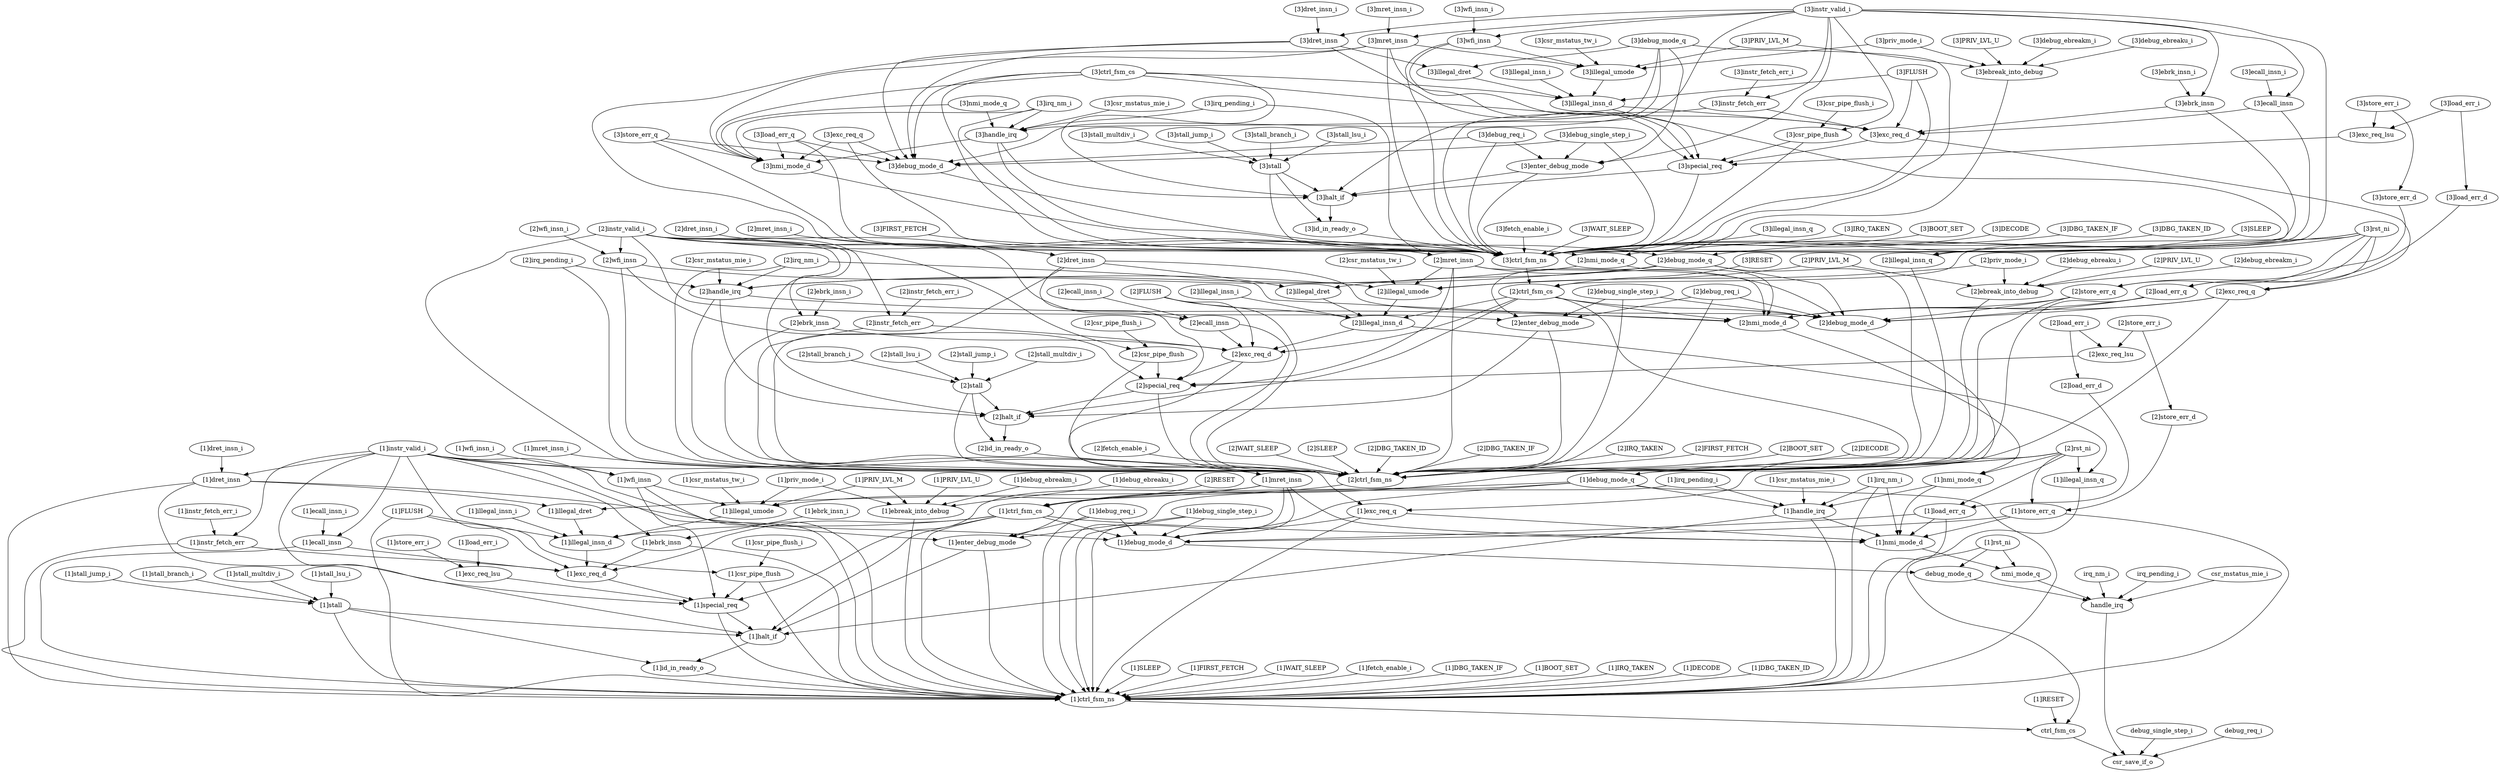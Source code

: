 strict digraph "" {
	"[3]irq_nm_i"	 [complexity=44,
		importance=0.619703306511,
		rank=0.0140841660571];
	"[3]handle_irq"	 [complexity=38,
		importance=0.614705690344,
		rank=0.0161764655354];
	"[3]irq_nm_i" -> "[3]handle_irq";
	"[3]nmi_mode_d"	 [complexity=29,
		importance=1.05013416044,
		rank=0.0362115227739];
	"[3]irq_nm_i" -> "[3]nmi_mode_d";
	"[3]ctrl_fsm_ns"	 [complexity=29,
		importance=0.178940582219,
		rank=0.00617036490411];
	"[3]irq_nm_i" -> "[3]ctrl_fsm_ns";
	"[1]special_req"	 [complexity=10,
		importance=0.477885190849,
		rank=0.0477885190849];
	"[1]ctrl_fsm_ns"	 [complexity=3,
		importance=0.131403354623,
		rank=0.0438011182077];
	"[1]special_req" -> "[1]ctrl_fsm_ns";
	"[1]halt_if"	 [complexity=7,
		importance=0.154244047805,
		rank=0.0220348639721];
	"[1]special_req" -> "[1]halt_if";
	"[3]exc_req_lsu"	 [complexity=43,
		importance=0.627993140517,
		rank=0.0146044916399];
	"[3]special_req"	 [complexity=36,
		importance=0.620496873637,
		rank=0.0172360242677];
	"[3]exc_req_lsu" -> "[3]special_req";
	"[3]fetch_enable_i"	 [complexity=30,
		importance=0.183938198386,
		rank=0.00613127327953];
	"[3]fetch_enable_i" -> "[3]ctrl_fsm_ns";
	"[3]WAIT_SLEEP"	 [complexity=31,
		importance=0.183938198386,
		rank=0.00593349027051];
	"[3]WAIT_SLEEP" -> "[3]ctrl_fsm_ns";
	"[1]debug_mode_d"	 [complexity=9,
		importance=0.0583590402604,
		rank=0.00648433780671];
	debug_mode_q	 [complexity=7,
		importance=0.051332965483,
		rank=0.00733328078328];
	"[1]debug_mode_d" -> debug_mode_q;
	"[2]DECODE"	 [complexity=22,
		importance=3.18994644861,
		rank=0.144997565846];
	"[2]ctrl_fsm_ns"	 [complexity=12,
		importance=0.318494883244,
		rank=0.0265412402703];
	"[2]DECODE" -> "[2]ctrl_fsm_ns";
	"[2]csr_pipe_flush"	 [complexity=26,
		importance=1.04682262031,
		rank=0.0402624084733];
	"[2]csr_pipe_flush" -> "[2]ctrl_fsm_ns";
	"[2]special_req"	 [complexity=19,
		importance=1.03915977671,
		rank=0.0546926198269];
	"[2]csr_pipe_flush" -> "[2]special_req";
	"[3]csr_pipe_flush_i"	 [complexity=46,
		importance=0.633157333398,
		rank=0.0137642898565];
	"[3]csr_pipe_flush"	 [complexity=43,
		importance=0.628159717231,
		rank=0.014608365517];
	"[3]csr_pipe_flush_i" -> "[3]csr_pipe_flush";
	"[2]stall_multdiv_i"	 [complexity=26,
		importance=1.04399656446,
		rank=0.0401537140178];
	"[2]stall"	 [complexity=21,
		importance=1.0389989483,
		rank=0.0494761403951];
	"[2]stall_multdiv_i" -> "[2]stall";
	"[2]rst_ni"	 [complexity=13,
		importance=0.137895439791,
		rank=0.0106073415224];
	"[1]debug_mode_q"	 [complexity=11,
		importance=0.0672268327292,
		rank=0.00611153024811];
	"[2]rst_ni" -> "[1]debug_mode_q";
	"[1]exc_req_q"	 [complexity=12,
		importance=0.066448911812,
		rank=0.00553740931767];
	"[2]rst_ni" -> "[1]exc_req_q";
	"[1]ctrl_fsm_cs"	 [complexity=10,
		importance=0.267028783949,
		rank=0.0267028783949];
	"[2]rst_ni" -> "[1]ctrl_fsm_cs";
	"[1]illegal_insn_q"	 [complexity=4,
		importance=0.140880857339,
		rank=0.0352202143347];
	"[2]rst_ni" -> "[1]illegal_insn_q";
	"[1]store_err_q"	 [complexity=12,
		importance=0.0668370488645,
		rank=0.00556975407204];
	"[2]rst_ni" -> "[1]store_err_q";
	"[1]nmi_mode_q"	 [complexity=16,
		importance=0.0777507790721,
		rank=0.00485942369201];
	"[2]rst_ni" -> "[1]nmi_mode_q";
	"[1]load_err_q"	 [complexity=12,
		importance=0.0668370488645,
		rank=0.00556975407204];
	"[2]rst_ni" -> "[1]load_err_q";
	"[1]instr_valid_i"	 [complexity=13,
		importance=0.0710195000214,
		rank=0.00546303846319];
	"[1]instr_fetch_err"	 [complexity=24,
		importance=0.496489652678,
		rank=0.0206870688616];
	"[1]instr_valid_i" -> "[1]instr_fetch_err";
	"[1]wfi_insn"	 [complexity=36,
		importance=0.523420196506,
		rank=0.0145394499029];
	"[1]instr_valid_i" -> "[1]wfi_insn";
	"[1]dret_insn"	 [complexity=10,
		importance=0.0660218838548,
		rank=0.00660218838548];
	"[1]instr_valid_i" -> "[1]dret_insn";
	"[1]ecall_insn"	 [complexity=24,
		importance=0.496489652678,
		rank=0.0206870688616];
	"[1]instr_valid_i" -> "[1]ecall_insn";
	"[1]mret_insn"	 [complexity=10,
		importance=0.0660218838548,
		rank=0.00660218838548];
	"[1]instr_valid_i" -> "[1]mret_insn";
	"[1]enter_debug_mode"	 [complexity=12,
		importance=0.622614310929,
		rank=0.0518845259108];
	"[1]instr_valid_i" -> "[1]enter_debug_mode";
	"[1]instr_valid_i" -> "[1]ctrl_fsm_ns";
	"[1]csr_pipe_flush"	 [complexity=17,
		importance=0.485548034443,
		rank=0.0285616490849];
	"[1]instr_valid_i" -> "[1]csr_pipe_flush";
	"[1]ebrk_insn"	 [complexity=24,
		importance=0.496489652678,
		rank=0.0206870688616];
	"[1]instr_valid_i" -> "[1]ebrk_insn";
	"[1]instr_valid_i" -> "[1]halt_if";
	"[2]load_err_d"	 [complexity=14,
		importance=0.0730839903879,
		rank=0.00522028502771];
	"[2]load_err_d" -> "[1]load_err_q";
	"[1]instr_fetch_err" -> "[1]ctrl_fsm_ns";
	"[1]exc_req_d"	 [complexity=17,
		importance=0.488826809083,
		rank=0.0287545181814];
	"[1]instr_fetch_err" -> "[1]exc_req_d";
	"[2]WAIT_SLEEP"	 [complexity=14,
		importance=0.323492499411,
		rank=0.0231066071008];
	"[2]WAIT_SLEEP" -> "[2]ctrl_fsm_ns";
	"[1]debug_mode_q" -> "[1]debug_mode_d";
	"[1]debug_mode_q" -> "[1]enter_debug_mode";
	"[1]handle_irq"	 [complexity=10,
		importance=0.0685926041802,
		rank=0.00685926041802];
	"[1]debug_mode_q" -> "[1]handle_irq";
	"[1]debug_mode_q" -> "[1]ctrl_fsm_ns";
	"[1]illegal_dret"	 [complexity=30,
		importance=0.511041004134,
		rank=0.0170347001378];
	"[1]debug_mode_q" -> "[1]illegal_dret";
	"[1]stall_jump_i"	 [complexity=17,
		importance=0.482721978601,
		rank=0.0283954105059];
	"[1]stall"	 [complexity=12,
		importance=0.477724362434,
		rank=0.0398103635362];
	"[1]stall_jump_i" -> "[1]stall";
	"[2]stall_branch_i"	 [complexity=26,
		importance=1.04399656446,
		rank=0.0401537140178];
	"[2]stall_branch_i" -> "[2]stall";
	"[1]SLEEP"	 [complexity=5,
		importance=0.13640097079,
		rank=0.027280194158];
	"[1]SLEEP" -> "[1]ctrl_fsm_ns";
	"[1]FIRST_FETCH"	 [complexity=7,
		importance=0.267804325413,
		rank=0.0382577607733];
	"[1]FIRST_FETCH" -> "[1]ctrl_fsm_ns";
	"[1]exc_req_q" -> "[1]debug_mode_d";
	"[1]nmi_mode_d"	 [complexity=9,
		importance=0.0592307400379,
		rank=0.00658119333755];
	"[1]exc_req_q" -> "[1]nmi_mode_d";
	"[1]exc_req_q" -> "[1]ctrl_fsm_ns";
	"[1]debug_req_i"	 [complexity=11,
		importance=0.121715696687,
		rank=0.0110650633352];
	"[1]debug_req_i" -> "[1]debug_mode_d";
	"[1]debug_req_i" -> "[1]enter_debug_mode";
	"[1]debug_req_i" -> "[1]ctrl_fsm_ns";
	"[2]debug_req_i"	 [complexity=26,
		importance=1.37597804158,
		rank=0.0529222323685];
	"[2]debug_mode_d"	 [complexity=13,
		importance=0.0742529075066,
		rank=0.00571176211589];
	"[2]debug_req_i" -> "[2]debug_mode_d";
	"[2]debug_req_i" -> "[2]ctrl_fsm_ns";
	"[2]enter_debug_mode"	 [complexity=21,
		importance=1.37098042541,
		rank=0.0652847821625];
	"[2]debug_req_i" -> "[2]enter_debug_mode";
	"[1]wfi_insn" -> "[1]special_req";
	"[1]wfi_insn" -> "[1]ctrl_fsm_ns";
	"[1]illegal_umode"	 [complexity=30,
		importance=0.515757352911,
		rank=0.0171919117637];
	"[1]wfi_insn" -> "[1]illegal_umode";
	"[3]ecall_insn"	 [complexity=50,
		importance=0.639101335466,
		rank=0.0127820267093];
	"[3]exc_req_d"	 [complexity=43,
		importance=0.631438491871,
		rank=0.01468461609];
	"[3]ecall_insn" -> "[3]exc_req_d";
	"[3]ecall_insn" -> "[3]ctrl_fsm_ns";
	"[1]rst_ni"	 [complexity=8,
		importance=0.107663547133,
		rank=0.0134579433916];
	"[1]rst_ni" -> debug_mode_q;
	nmi_mode_q	 [complexity=7,
		importance=0.0516233479061,
		rank=0.00737476398658];
	"[1]rst_ni" -> nmi_mode_q;
	ctrl_fsm_cs	 [complexity=1,
		importance=0.0799372553282,
		rank=0.0799372553282];
	"[1]rst_ni" -> ctrl_fsm_cs;
	"[3]PRIV_LVL_U"	 [complexity=38,
		importance=0.198097533835,
		rank=0.00521309299567];
	"[3]ebreak_into_debug"	 [complexity=31,
		importance=0.193099917669,
		rank=0.00622902960221];
	"[3]PRIV_LVL_U" -> "[3]ebreak_into_debug";
	"[2]SLEEP"	 [complexity=14,
		importance=0.323492499411,
		rank=0.0231066071008];
	"[2]SLEEP" -> "[2]ctrl_fsm_ns";
	"[3]store_err_i"	 [complexity=46,
		importance=0.632990756683,
		rank=0.0137606686236];
	"[3]store_err_i" -> "[3]exc_req_lsu";
	"[3]store_err_d"	 [complexity=17,
		importance=0.97020959986,
		rank=0.0570711529329];
	"[3]store_err_i" -> "[3]store_err_d";
	handle_irq	 [complexity=1,
		importance=0.0424651730142,
		rank=0.0424651730142];
	debug_mode_q -> handle_irq;
	"[2]ecall_insn"	 [complexity=21,
		importance=0.0850533736411,
		rank=0.00405016064958];
	"[2]ecall_insn" -> "[2]ctrl_fsm_ns";
	"[2]exc_req_d"	 [complexity=14,
		importance=0.0773905300467,
		rank=0.00552789500334];
	"[2]ecall_insn" -> "[2]exc_req_d";
	"[2]store_err_i"	 [complexity=29,
		importance=1.05165365976,
		rank=0.036263919302];
	"[2]store_err_d"	 [complexity=14,
		importance=0.0730839903879,
		rank=0.00522028502771];
	"[2]store_err_i" -> "[2]store_err_d";
	"[2]exc_req_lsu"	 [complexity=26,
		importance=1.04665604359,
		rank=0.0402560016766];
	"[2]store_err_i" -> "[2]exc_req_lsu";
	"[2]dret_insn"	 [complexity=30,
		importance=0.107267568691,
		rank=0.00357558562304];
	"[2]dret_insn" -> "[2]debug_mode_d";
	"[2]dret_insn" -> "[2]ctrl_fsm_ns";
	"[2]illegal_dret"	 [complexity=27,
		importance=0.099604725097,
		rank=0.00368906389248];
	"[2]dret_insn" -> "[2]illegal_dret";
	"[2]dret_insn" -> "[2]special_req";
	"[2]stall_lsu_i"	 [complexity=26,
		importance=1.04399656446,
		rank=0.0401537140178];
	"[2]stall_lsu_i" -> "[2]stall";
	"[2]store_err_d" -> "[1]store_err_q";
	"[3]enter_debug_mode"	 [complexity=38,
		importance=0.812763221313,
		rank=0.021388505824];
	"[3]halt_if"	 [complexity=33,
		importance=0.201781275401,
		rank=0.00611458410305];
	"[3]enter_debug_mode" -> "[3]halt_if";
	"[3]enter_debug_mode" -> "[3]ctrl_fsm_ns";
	"[3]illegal_umode"	 [complexity=56,
		importance=0.658369035699,
		rank=0.0117565899232];
	"[3]illegal_insn_d"	 [complexity=50,
		importance=0.647929821841,
		rank=0.0129585964368];
	"[3]illegal_umode" -> "[3]illegal_insn_d";
	"[2]store_err_q"	 [complexity=15,
		importance=0.963962658337,
		rank=0.0642641772224];
	"[3]store_err_d" -> "[2]store_err_q";
	"[2]load_err_i"	 [complexity=29,
		importance=1.05165365976,
		rank=0.036263919302];
	"[2]load_err_i" -> "[2]load_err_d";
	"[2]load_err_i" -> "[2]exc_req_lsu";
	"[3]store_err_q"	 [complexity=32,
		importance=0.545299755262,
		rank=0.0170406173519];
	"[3]store_err_q" -> "[3]nmi_mode_d";
	"[3]debug_mode_d"	 [complexity=32,
		importance=0.115498592343,
		rank=0.00360933101072];
	"[3]store_err_q" -> "[3]debug_mode_d";
	"[3]store_err_q" -> "[3]ctrl_fsm_ns";
	"[1]RESET"	 [complexity=3,
		importance=0.0849348714949,
		rank=0.0283116238316];
	"[1]RESET" -> ctrl_fsm_cs;
	"[2]store_err_q" -> "[2]debug_mode_d";
	"[2]store_err_q" -> "[2]ctrl_fsm_ns";
	"[2]nmi_mode_d"	 [complexity=18,
		importance=0.085358171204,
		rank=0.00474212062244];
	"[2]store_err_q" -> "[2]nmi_mode_d";
	"[3]illegal_insn_q"	 [complexity=30,
		importance=0.188418084935,
		rank=0.00628060283116];
	"[3]illegal_insn_q" -> "[3]ctrl_fsm_ns";
	"[3]csr_mstatus_mie_i"	 [complexity=44,
		importance=0.619703306511,
		rank=0.0140841660571];
	"[3]csr_mstatus_mie_i" -> "[3]handle_irq";
	"[1]csr_mstatus_tw_i"	 [complexity=36,
		importance=0.520754969078,
		rank=0.0144654158077];
	"[1]csr_mstatus_tw_i" -> "[1]illegal_umode";
	"[1]dret_insn" -> "[1]special_req";
	"[1]dret_insn" -> "[1]debug_mode_d";
	"[1]dret_insn" -> "[1]ctrl_fsm_ns";
	"[1]dret_insn" -> "[1]illegal_dret";
	"[1]ecall_insn" -> "[1]ctrl_fsm_ns";
	"[1]ecall_insn" -> "[1]exc_req_d";
	"[2]debug_mode_q"	 [complexity=30,
		importance=0.108472517566,
		rank=0.00361575058552];
	"[2]debug_mode_q" -> "[2]debug_mode_d";
	"[2]handle_irq"	 [complexity=21,
		importance=1.03336859342,
		rank=0.049208028258];
	"[2]debug_mode_q" -> "[2]handle_irq";
	"[2]debug_mode_q" -> "[2]ctrl_fsm_ns";
	"[2]debug_mode_q" -> "[2]illegal_dret";
	"[2]debug_mode_q" -> "[2]enter_debug_mode";
	"[2]illegal_insn_q"	 [complexity=13,
		importance=0.32797238596,
		rank=0.0252286450738];
	"[3]illegal_insn_d" -> "[2]illegal_insn_q";
	"[3]illegal_insn_d" -> "[3]exc_req_d";
	"[2]fetch_enable_i"	 [complexity=13,
		importance=0.323492499411,
		rank=0.0248840384162];
	"[2]fetch_enable_i" -> "[2]ctrl_fsm_ns";
	"[2]csr_mstatus_mie_i"	 [complexity=27,
		importance=1.03836620959,
		rank=0.0384580077624];
	"[2]csr_mstatus_mie_i" -> "[2]handle_irq";
	"[2]id_in_ready_o"	 [complexity=13,
		importance=0.327811284736,
		rank=0.025216252672];
	"[2]id_in_ready_o" -> "[2]ctrl_fsm_ns";
	"[2]debug_mode_d" -> "[1]debug_mode_q";
	"[2]DBG_TAKEN_ID"	 [complexity=14,
		importance=0.323492499411,
		rank=0.0231066071008];
	"[2]DBG_TAKEN_ID" -> "[2]ctrl_fsm_ns";
	"[3]illegal_insn_i"	 [complexity=56,
		importance=0.652927438008,
		rank=0.0116594185359];
	"[3]illegal_insn_i" -> "[3]illegal_insn_d";
	"[2]DBG_TAKEN_IF"	 [complexity=18,
		importance=0.960482265899,
		rank=0.0533601258833];
	"[2]DBG_TAKEN_IF" -> "[2]ctrl_fsm_ns";
	"[1]WAIT_SLEEP"	 [complexity=5,
		importance=0.13640097079,
		rank=0.027280194158];
	"[1]WAIT_SLEEP" -> "[1]ctrl_fsm_ns";
	"[3]priv_mode_i"	 [complexity=38,
		importance=0.198097533835,
		rank=0.00521309299567];
	"[3]priv_mode_i" -> "[3]illegal_umode";
	"[3]priv_mode_i" -> "[3]ebreak_into_debug";
	"[1]illegal_insn_d"	 [complexity=24,
		importance=0.505318139053,
		rank=0.0210549224606];
	"[1]illegal_insn_d" -> "[1]exc_req_d";
	"[2]instr_fetch_err_i"	 [complexity=24,
		importance=0.0900509898077,
		rank=0.00375212457532];
	"[2]instr_fetch_err"	 [complexity=21,
		importance=0.0850533736411,
		rank=0.00405016064958];
	"[2]instr_fetch_err_i" -> "[2]instr_fetch_err";
	"[1]csr_pipe_flush_i"	 [complexity=20,
		importance=0.49054565061,
		rank=0.0245272825305];
	"[1]csr_pipe_flush_i" -> "[1]csr_pipe_flush";
	"[3]handle_irq" -> "[3]nmi_mode_d";
	"[3]handle_irq" -> "[3]halt_if";
	"[3]handle_irq" -> "[3]ctrl_fsm_ns";
	"[3]ebrk_insn"	 [complexity=50,
		importance=0.639101335466,
		rank=0.0127820267093];
	"[3]ebrk_insn" -> "[3]exc_req_d";
	"[3]ebrk_insn" -> "[3]ctrl_fsm_ns";
	"[2]nmi_mode_q"	 [complexity=27,
		importance=1.04252676831,
		rank=0.03861210253];
	"[3]nmi_mode_d" -> "[2]nmi_mode_q";
	"[3]FLUSH"	 [complexity=56,
		importance=0.652927438008,
		rank=0.0116594185359];
	"[3]FLUSH" -> "[3]illegal_insn_d";
	"[3]FLUSH" -> "[3]exc_req_d";
	"[3]FLUSH" -> "[3]ctrl_fsm_ns";
	"[3]debug_single_step_i"	 [complexity=43,
		importance=0.81776083748,
		rank=0.0190176938949];
	"[3]debug_single_step_i" -> "[3]enter_debug_mode";
	"[3]debug_single_step_i" -> "[3]debug_mode_d";
	"[3]debug_single_step_i" -> "[3]ctrl_fsm_ns";
	"[3]IRQ_TAKEN"	 [complexity=35,
		importance=0.541819362824,
		rank=0.0154805532236];
	"[3]IRQ_TAKEN" -> "[3]ctrl_fsm_ns";
	"[1]ctrl_fsm_cs" -> "[1]debug_mode_d";
	"[1]ctrl_fsm_cs" -> "[1]illegal_insn_d";
	"[1]ctrl_fsm_cs" -> "[1]nmi_mode_d";
	"[1]ctrl_fsm_cs" -> "[1]ctrl_fsm_ns";
	"[1]ctrl_fsm_cs" -> "[1]exc_req_d";
	"[1]ctrl_fsm_cs" -> "[1]halt_if";
	"[2]RESET"	 [complexity=12,
		importance=0.272026400116,
		rank=0.0226688666763];
	"[2]RESET" -> "[1]ctrl_fsm_cs";
	"[1]mret_insn" -> "[1]special_req";
	"[1]mret_insn" -> "[1]debug_mode_d";
	"[1]mret_insn" -> "[1]nmi_mode_d";
	"[1]mret_insn" -> "[1]ctrl_fsm_ns";
	"[1]mret_insn" -> "[1]illegal_umode";
	"[1]enter_debug_mode" -> "[1]ctrl_fsm_ns";
	"[1]enter_debug_mode" -> "[1]halt_if";
	"[2]wfi_insn"	 [complexity=33,
		importance=0.111983917469,
		rank=0.00339345204452];
	"[2]wfi_insn" -> "[2]ctrl_fsm_ns";
	"[2]wfi_insn" -> "[2]special_req";
	"[2]illegal_umode"	 [complexity=27,
		importance=0.104321073875,
		rank=0.00386374347685];
	"[2]wfi_insn" -> "[2]illegal_umode";
	"[1]illegal_insn_q" -> "[1]ctrl_fsm_ns";
	"[3]irq_pending_i"	 [complexity=44,
		importance=0.619703306511,
		rank=0.0140841660571];
	"[3]irq_pending_i" -> "[3]handle_irq";
	"[3]irq_pending_i" -> "[3]ctrl_fsm_ns";
	"[3]nmi_mode_q"	 [complexity=44,
		importance=0.623863865236,
		rank=0.0141787242099];
	"[3]nmi_mode_q" -> "[3]handle_irq";
	"[3]nmi_mode_q" -> "[3]nmi_mode_d";
	"[1]PRIV_LVL_M"	 [complexity=12,
		importance=0.150560306239,
		rank=0.0125466921866];
	"[1]ebreak_into_debug"	 [complexity=5,
		importance=0.145562690073,
		rank=0.0291125380145];
	"[1]PRIV_LVL_M" -> "[1]ebreak_into_debug";
	"[1]PRIV_LVL_M" -> "[1]illegal_umode";
	irq_nm_i	 [complexity=7,
		importance=0.0474627891809,
		rank=0.00678039845441];
	irq_nm_i -> handle_irq;
	"[3]instr_valid_i"	 [complexity=53,
		importance=0.644098951632,
		rank=0.0121528104082];
	"[3]instr_valid_i" -> "[3]ecall_insn";
	"[3]instr_valid_i" -> "[3]enter_debug_mode";
	"[3]instr_valid_i" -> "[3]ebrk_insn";
	"[3]instr_valid_i" -> "[3]halt_if";
	"[3]wfi_insn"	 [complexity=62,
		importance=0.666031879294,
		rank=0.010742449666];
	"[3]instr_valid_i" -> "[3]wfi_insn";
	"[3]dret_insn"	 [complexity=59,
		importance=0.661315530516,
		rank=0.0112087378054];
	"[3]instr_valid_i" -> "[3]dret_insn";
	"[3]mret_insn"	 [complexity=62,
		importance=0.666031879294,
		rank=0.010742449666];
	"[3]instr_valid_i" -> "[3]mret_insn";
	"[3]instr_fetch_err"	 [complexity=50,
		importance=0.639101335466,
		rank=0.0127820267093];
	"[3]instr_valid_i" -> "[3]instr_fetch_err";
	"[3]instr_valid_i" -> "[3]ctrl_fsm_ns";
	"[3]instr_valid_i" -> "[3]csr_pipe_flush";
	"[1]priv_mode_i"	 [complexity=12,
		importance=0.150560306239,
		rank=0.0125466921866];
	"[1]priv_mode_i" -> "[1]ebreak_into_debug";
	"[1]priv_mode_i" -> "[1]illegal_umode";
	"[3]ctrl_fsm_cs"	 [complexity=56,
		importance=0.681522444749,
		rank=0.0121700436562];
	"[3]ctrl_fsm_cs" -> "[3]illegal_insn_d";
	"[3]ctrl_fsm_cs" -> "[3]nmi_mode_d";
	"[3]ctrl_fsm_cs" -> "[3]halt_if";
	"[3]ctrl_fsm_cs" -> "[3]debug_mode_d";
	"[3]ctrl_fsm_cs" -> "[3]exc_req_d";
	"[3]ctrl_fsm_cs" -> "[3]ctrl_fsm_ns";
	"[3]illegal_dret"	 [complexity=56,
		importance=0.653652686922,
		rank=0.0116723694093];
	"[3]illegal_dret" -> "[3]illegal_insn_d";
	"[3]BOOT_SET"	 [complexity=31,
		importance=0.183938198386,
		rank=0.00593349027051];
	"[3]BOOT_SET" -> "[3]ctrl_fsm_ns";
	"[1]store_err_q" -> "[1]debug_mode_d";
	"[1]store_err_q" -> "[1]nmi_mode_d";
	"[1]store_err_q" -> "[1]ctrl_fsm_ns";
	"[3]mret_insn_i"	 [complexity=65,
		importance=0.67102949546,
		rank=0.0103235306994];
	"[3]mret_insn_i" -> "[3]mret_insn";
	"[2]halt_if"	 [complexity=16,
		importance=0.341335576426,
		rank=0.0213334735266];
	"[2]handle_irq" -> "[2]halt_if";
	"[2]handle_irq" -> "[2]ctrl_fsm_ns";
	"[2]handle_irq" -> "[2]nmi_mode_d";
	"[2]mret_insn_i"	 [complexity=36,
		importance=0.116981533636,
		rank=0.00324948704544];
	"[2]mret_insn"	 [complexity=33,
		importance=0.111983917469,
		rank=0.00339345204452];
	"[2]mret_insn_i" -> "[2]mret_insn";
	"[1]store_err_i"	 [complexity=20,
		importance=0.490379073895,
		rank=0.0245189536948];
	"[1]exc_req_lsu"	 [complexity=17,
		importance=0.485381457729,
		rank=0.0285518504546];
	"[1]store_err_i" -> "[1]exc_req_lsu";
	"[3]DECODE"	 [complexity=39,
		importance=1.79440343836,
		rank=0.0460103445733];
	"[3]DECODE" -> "[3]ctrl_fsm_ns";
	"[3]id_in_ready_o"	 [complexity=30,
		importance=0.188256983712,
		rank=0.00627523279038];
	"[3]halt_if" -> "[3]id_in_ready_o";
	"[2]FLUSH"	 [complexity=27,
		importance=0.0988794761833,
		rank=0.0036622028216];
	"[2]illegal_insn_d"	 [complexity=21,
		importance=0.0938818600167,
		rank=0.0044705647627];
	"[2]FLUSH" -> "[2]illegal_insn_d";
	"[2]FLUSH" -> "[2]ctrl_fsm_ns";
	"[2]FLUSH" -> "[2]exc_req_d";
	"[2]illegal_insn_d" -> "[1]illegal_insn_q";
	"[2]illegal_insn_d" -> "[2]exc_req_d";
	"[2]halt_if" -> "[2]id_in_ready_o";
	"[1]fetch_enable_i"	 [complexity=4,
		importance=0.13640097079,
		rank=0.0341002426975];
	"[1]fetch_enable_i" -> "[1]ctrl_fsm_ns";
	"[2]illegal_insn_i"	 [complexity=27,
		importance=0.0988794761833,
		rank=0.0036622028216];
	"[2]illegal_insn_i" -> "[2]illegal_insn_d";
	"[3]debug_req_i"	 [complexity=43,
		importance=0.81776083748,
		rank=0.0190176938949];
	"[3]debug_req_i" -> "[3]enter_debug_mode";
	"[3]debug_req_i" -> "[3]debug_mode_d";
	"[3]debug_req_i" -> "[3]ctrl_fsm_ns";
	"[2]ebreak_into_debug"	 [complexity=14,
		importance=0.332654218694,
		rank=0.023761015621];
	"[2]ebreak_into_debug" -> "[2]ctrl_fsm_ns";
	"[3]DBG_TAKEN_IF"	 [complexity=35,
		importance=0.541819362824,
		rank=0.0154805532236];
	"[3]DBG_TAKEN_IF" -> "[3]ctrl_fsm_ns";
	"[2]illegal_insn_q" -> "[2]ctrl_fsm_ns";
	"[3]DBG_TAKEN_ID"	 [complexity=31,
		importance=0.183938198386,
		rank=0.00593349027051];
	"[3]DBG_TAKEN_ID" -> "[3]ctrl_fsm_ns";
	"[1]irq_nm_i"	 [complexity=16,
		importance=0.0735902203469,
		rank=0.00459938877168];
	"[1]irq_nm_i" -> "[1]nmi_mode_d";
	"[1]irq_nm_i" -> "[1]handle_irq";
	"[1]irq_nm_i" -> "[1]ctrl_fsm_ns";
	"[1]stall_branch_i"	 [complexity=17,
		importance=0.482721978601,
		rank=0.0283954105059];
	"[1]stall_branch_i" -> "[1]stall";
	"[3]special_req" -> "[3]halt_if";
	"[3]special_req" -> "[3]ctrl_fsm_ns";
	"[2]ctrl_fsm_ns" -> "[1]ctrl_fsm_cs";
	"[1]mret_insn_i"	 [complexity=13,
		importance=0.0710195000214,
		rank=0.00546303846319];
	"[1]mret_insn_i" -> "[1]mret_insn";
	"[1]nmi_mode_d" -> nmi_mode_q;
	"[2]irq_nm_i"	 [complexity=27,
		importance=1.03836620959,
		rank=0.0384580077624];
	"[2]irq_nm_i" -> "[2]handle_irq";
	"[2]irq_nm_i" -> "[2]ctrl_fsm_ns";
	"[2]irq_nm_i" -> "[2]nmi_mode_d";
	"[3]ecall_insn_i"	 [complexity=53,
		importance=0.644098951632,
		rank=0.0121528104082];
	"[3]ecall_insn_i" -> "[3]ecall_insn";
	"[1]ebreak_into_debug" -> "[1]ctrl_fsm_ns";
	"[1]csr_mstatus_mie_i"	 [complexity=16,
		importance=0.0735902203469,
		rank=0.00459938877168];
	"[1]csr_mstatus_mie_i" -> "[1]handle_irq";
	"[1]instr_fetch_err_i"	 [complexity=27,
		importance=0.501487268844,
		rank=0.0185736025498];
	"[1]instr_fetch_err_i" -> "[1]instr_fetch_err";
	"[2]instr_fetch_err" -> "[2]ctrl_fsm_ns";
	"[2]instr_fetch_err" -> "[2]exc_req_d";
	"[1]nmi_mode_q" -> "[1]nmi_mode_d";
	"[1]nmi_mode_q" -> "[1]handle_irq";
	"[3]rst_ni"	 [complexity=28,
		importance=0.259946582015,
		rank=0.00928380650054];
	"[3]rst_ni" -> "[2]store_err_q";
	"[3]rst_ni" -> "[2]debug_mode_q";
	"[3]rst_ni" -> "[2]illegal_insn_q";
	"[2]ctrl_fsm_cs"	 [complexity=27,
		importance=0.127474482924,
		rank=0.00472127714534];
	"[3]rst_ni" -> "[2]ctrl_fsm_cs";
	"[2]exc_req_q"	 [complexity=15,
		importance=0.963574521284,
		rank=0.0642383014189];
	"[3]rst_ni" -> "[2]exc_req_q";
	"[3]rst_ni" -> "[2]nmi_mode_q";
	"[2]load_err_q"	 [complexity=15,
		importance=0.963962658337,
		rank=0.0642641772224];
	"[3]rst_ni" -> "[2]load_err_q";
	"[1]ecall_insn_i"	 [complexity=27,
		importance=0.501487268844,
		rank=0.0185736025498];
	"[1]ecall_insn_i" -> "[1]ecall_insn";
	"[2]mret_insn" -> "[2]debug_mode_d";
	"[2]mret_insn" -> "[2]ctrl_fsm_ns";
	"[2]mret_insn" -> "[2]nmi_mode_d";
	"[2]mret_insn" -> "[2]special_req";
	"[2]mret_insn" -> "[2]illegal_umode";
	"[3]wfi_insn" -> "[3]illegal_umode";
	"[3]wfi_insn" -> "[3]special_req";
	"[3]wfi_insn" -> "[3]ctrl_fsm_ns";
	"[1]debug_ebreaku_i"	 [complexity=12,
		importance=0.150560306239,
		rank=0.0125466921866];
	"[1]debug_ebreaku_i" -> "[1]ebreak_into_debug";
	"[3]debug_ebreakm_i"	 [complexity=38,
		importance=0.198097533835,
		rank=0.00521309299567];
	"[3]debug_ebreakm_i" -> "[3]ebreak_into_debug";
	"[1]PRIV_LVL_U"	 [complexity=12,
		importance=0.150560306239,
		rank=0.0125466921866];
	"[1]PRIV_LVL_U" -> "[1]ebreak_into_debug";
	"[1]id_in_ready_o"	 [complexity=4,
		importance=0.140719756116,
		rank=0.0351799390289];
	"[1]id_in_ready_o" -> "[1]ctrl_fsm_ns";
	"[3]PRIV_LVL_M"	 [complexity=38,
		importance=0.198097533835,
		rank=0.00521309299567];
	"[3]PRIV_LVL_M" -> "[3]illegal_umode";
	"[3]PRIV_LVL_M" -> "[3]ebreak_into_debug";
	"[1]stall_multdiv_i"	 [complexity=17,
		importance=0.482721978601,
		rank=0.0283954105059];
	"[1]stall_multdiv_i" -> "[1]stall";
	"[2]exc_req_lsu" -> "[2]special_req";
	irq_pending_i	 [complexity=7,
		importance=0.0474627891809,
		rank=0.00678039845441];
	irq_pending_i -> handle_irq;
	"[1]debug_single_step_i"	 [complexity=11,
		importance=0.121715696687,
		rank=0.0110650633352];
	"[1]debug_single_step_i" -> "[1]debug_mode_d";
	"[1]debug_single_step_i" -> "[1]enter_debug_mode";
	"[1]debug_single_step_i" -> "[1]ctrl_fsm_ns";
	"[1]handle_irq" -> "[1]nmi_mode_d";
	"[1]handle_irq" -> "[1]ctrl_fsm_ns";
	"[1]handle_irq" -> "[1]halt_if";
	debug_single_step_i	 [complexity=2,
		importance=0.0182389397154,
		rank=0.00911946985771];
	csr_save_if_o	 [complexity=0,
		importance=0.00662066177438,
		rank=0.0];
	debug_single_step_i -> csr_save_if_o;
	"[3]stall_lsu_i"	 [complexity=43,
		importance=0.625333661389,
		rank=0.0145426432881];
	"[3]stall"	 [complexity=38,
		importance=0.620336045222,
		rank=0.016324632769];
	"[3]stall_lsu_i" -> "[3]stall";
	"[2]ebrk_insn"	 [complexity=21,
		importance=0.0850533736411,
		rank=0.00405016064958];
	"[2]ebrk_insn" -> "[2]ctrl_fsm_ns";
	"[2]ebrk_insn" -> "[2]exc_req_d";
	"[1]irq_pending_i"	 [complexity=16,
		importance=0.0735902203469,
		rank=0.00459938877168];
	"[1]irq_pending_i" -> "[1]handle_irq";
	"[1]irq_pending_i" -> "[1]ctrl_fsm_ns";
	"[2]dret_insn_i"	 [complexity=33,
		importance=0.112265184858,
		rank=0.00340197529873];
	"[2]dret_insn_i" -> "[2]dret_insn";
	"[2]debug_ebreaku_i"	 [complexity=21,
		importance=0.33765183486,
		rank=0.0160786588029];
	"[2]debug_ebreaku_i" -> "[2]ebreak_into_debug";
	"[1]ebrk_insn_i"	 [complexity=27,
		importance=0.501487268844,
		rank=0.0185736025498];
	"[1]ebrk_insn_i" -> "[1]ebrk_insn";
	csr_mstatus_mie_i	 [complexity=7,
		importance=0.0474627891809,
		rank=0.00678039845441];
	csr_mstatus_mie_i -> handle_irq;
	"[1]DBG_TAKEN_IF"	 [complexity=9,
		importance=0.399207680036,
		rank=0.0443564088929];
	"[1]DBG_TAKEN_IF" -> "[1]ctrl_fsm_ns";
	"[3]dret_insn" -> "[3]illegal_dret";
	"[3]dret_insn" -> "[3]special_req";
	"[3]dret_insn" -> "[3]debug_mode_d";
	"[3]dret_insn" -> "[3]ctrl_fsm_ns";
	"[3]id_in_ready_o" -> "[3]ctrl_fsm_ns";
	"[2]IRQ_TAKEN"	 [complexity=18,
		importance=0.960482265899,
		rank=0.0533601258833];
	"[2]IRQ_TAKEN" -> "[2]ctrl_fsm_ns";
	"[1]BOOT_SET"	 [complexity=5,
		importance=0.13640097079,
		rank=0.027280194158];
	"[1]BOOT_SET" -> "[1]ctrl_fsm_ns";
	"[2]priv_mode_i"	 [complexity=33,
		importance=0.109318690041,
		rank=0.00331268757701];
	"[2]priv_mode_i" -> "[2]ebreak_into_debug";
	"[2]priv_mode_i" -> "[2]illegal_umode";
	"[3]ebreak_into_debug" -> "[3]ctrl_fsm_ns";
	"[1]IRQ_TAKEN"	 [complexity=9,
		importance=0.399207680036,
		rank=0.0443564088929];
	"[1]IRQ_TAKEN" -> "[1]ctrl_fsm_ns";
	debug_req_i	 [complexity=2,
		importance=0.0182389397154,
		rank=0.00911946985771];
	debug_req_i -> csr_save_if_o;
	"[2]PRIV_LVL_M"	 [complexity=33,
		importance=0.109318690041,
		rank=0.00331268757701];
	"[2]PRIV_LVL_M" -> "[2]ebreak_into_debug";
	"[2]PRIV_LVL_M" -> "[2]illegal_umode";
	"[1]DECODE"	 [complexity=13,
		importance=1.3190311624,
		rank=0.101463935569];
	"[1]DECODE" -> "[1]ctrl_fsm_ns";
	"[2]ctrl_fsm_cs" -> "[2]debug_mode_d";
	"[2]ctrl_fsm_cs" -> "[2]illegal_insn_d";
	"[2]ctrl_fsm_cs" -> "[2]halt_if";
	"[2]ctrl_fsm_cs" -> "[2]ctrl_fsm_ns";
	"[2]ctrl_fsm_cs" -> "[2]exc_req_d";
	"[2]ctrl_fsm_cs" -> "[2]nmi_mode_d";
	"[2]csr_mstatus_tw_i"	 [complexity=33,
		importance=0.109318690041,
		rank=0.00331268757701];
	"[2]csr_mstatus_tw_i" -> "[2]illegal_umode";
	"[1]ctrl_fsm_ns" -> ctrl_fsm_cs;
	"[1]exc_req_d" -> "[1]special_req";
	"[2]PRIV_LVL_U"	 [complexity=21,
		importance=0.33765183486,
		rank=0.0160786588029];
	"[2]PRIV_LVL_U" -> "[2]ebreak_into_debug";
	"[3]mret_insn" -> "[3]illegal_umode";
	"[3]mret_insn" -> "[3]nmi_mode_d";
	"[3]mret_insn" -> "[3]special_req";
	"[3]mret_insn" -> "[3]debug_mode_d";
	"[3]mret_insn" -> "[3]ctrl_fsm_ns";
	"[1]illegal_insn_i"	 [complexity=30,
		importance=0.51031575522,
		rank=0.017010525174];
	"[1]illegal_insn_i" -> "[1]illegal_insn_d";
	"[3]RESET"	 [complexity=29,
		importance=0.132472099091,
		rank=0.00456800341693];
	"[3]RESET" -> "[2]ctrl_fsm_cs";
	"[3]ebrk_insn_i"	 [complexity=53,
		importance=0.644098951632,
		rank=0.0121528104082];
	"[3]ebrk_insn_i" -> "[3]ebrk_insn";
	"[1]wfi_insn_i"	 [complexity=39,
		importance=0.528417812672,
		rank=0.0135491746839];
	"[1]wfi_insn_i" -> "[1]wfi_insn";
	"[2]exc_req_d" -> "[1]exc_req_q";
	"[2]exc_req_d" -> "[2]special_req";
	"[1]FLUSH"	 [complexity=30,
		importance=0.51031575522,
		rank=0.017010525174];
	"[1]FLUSH" -> "[1]illegal_insn_d";
	"[1]FLUSH" -> "[1]ctrl_fsm_ns";
	"[1]FLUSH" -> "[1]exc_req_d";
	"[1]illegal_umode" -> "[1]illegal_insn_d";
	"[3]load_err_i"	 [complexity=46,
		importance=0.632990756683,
		rank=0.0137606686236];
	"[3]load_err_i" -> "[3]exc_req_lsu";
	"[3]load_err_d"	 [complexity=17,
		importance=0.97020959986,
		rank=0.0570711529329];
	"[3]load_err_i" -> "[3]load_err_d";
	"[2]debug_ebreakm_i"	 [complexity=21,
		importance=0.33765183486,
		rank=0.0160786588029];
	"[2]debug_ebreakm_i" -> "[2]ebreak_into_debug";
	"[3]csr_mstatus_tw_i"	 [complexity=62,
		importance=0.663366651866,
		rank=0.0106994621269];
	"[3]csr_mstatus_tw_i" -> "[3]illegal_umode";
	"[3]load_err_d" -> "[2]load_err_q";
	"[1]load_err_q" -> "[1]debug_mode_d";
	"[1]load_err_q" -> "[1]nmi_mode_d";
	"[1]load_err_q" -> "[1]ctrl_fsm_ns";
	"[2]debug_single_step_i"	 [complexity=26,
		importance=1.37597804158,
		rank=0.0529222323685];
	"[2]debug_single_step_i" -> "[2]debug_mode_d";
	"[2]debug_single_step_i" -> "[2]ctrl_fsm_ns";
	"[2]debug_single_step_i" -> "[2]enter_debug_mode";
	"[1]dret_insn_i"	 [complexity=13,
		importance=0.0710195000214,
		rank=0.00546303846319];
	"[1]dret_insn_i" -> "[1]dret_insn";
	"[2]illegal_dret" -> "[2]illegal_insn_d";
	"[1]load_err_i"	 [complexity=20,
		importance=0.490379073895,
		rank=0.0245189536948];
	"[1]load_err_i" -> "[1]exc_req_lsu";
	"[2]instr_valid_i"	 [complexity=24,
		importance=0.0900509898077,
		rank=0.00375212457532];
	"[2]instr_valid_i" -> "[2]csr_pipe_flush";
	"[2]instr_valid_i" -> "[2]ecall_insn";
	"[2]instr_valid_i" -> "[2]dret_insn";
	"[2]instr_valid_i" -> "[2]wfi_insn";
	"[2]instr_valid_i" -> "[2]halt_if";
	"[2]instr_valid_i" -> "[2]ctrl_fsm_ns";
	"[2]instr_valid_i" -> "[2]instr_fetch_err";
	"[2]instr_valid_i" -> "[2]mret_insn";
	"[2]instr_valid_i" -> "[2]ebrk_insn";
	"[2]instr_valid_i" -> "[2]enter_debug_mode";
	"[1]csr_pipe_flush" -> "[1]special_req";
	"[1]csr_pipe_flush" -> "[1]ctrl_fsm_ns";
	"[3]load_err_q"	 [complexity=32,
		importance=0.545299755262,
		rank=0.0170406173519];
	"[3]load_err_q" -> "[3]nmi_mode_d";
	"[3]load_err_q" -> "[3]debug_mode_d";
	"[3]load_err_q" -> "[3]ctrl_fsm_ns";
	"[2]exc_req_q" -> "[2]debug_mode_d";
	"[2]exc_req_q" -> "[2]ctrl_fsm_ns";
	"[2]exc_req_q" -> "[2]nmi_mode_d";
	"[3]dret_insn_i"	 [complexity=62,
		importance=0.666313146683,
		rank=0.0107469862368];
	"[3]dret_insn_i" -> "[3]dret_insn";
	"[3]stall_multdiv_i"	 [complexity=43,
		importance=0.625333661389,
		rank=0.0145426432881];
	"[3]stall_multdiv_i" -> "[3]stall";
	"[3]SLEEP"	 [complexity=31,
		importance=0.183938198386,
		rank=0.00593349027051];
	"[3]SLEEP" -> "[3]ctrl_fsm_ns";
	"[1]DBG_TAKEN_ID"	 [complexity=5,
		importance=0.13640097079,
		rank=0.027280194158];
	"[1]DBG_TAKEN_ID" -> "[1]ctrl_fsm_ns";
	"[2]stall_jump_i"	 [complexity=26,
		importance=1.04399656446,
		rank=0.0401537140178];
	"[2]stall_jump_i" -> "[2]stall";
	handle_irq -> csr_save_if_o;
	"[1]ebrk_insn" -> "[1]ctrl_fsm_ns";
	"[1]ebrk_insn" -> "[1]exc_req_d";
	"[3]debug_ebreaku_i"	 [complexity=38,
		importance=0.198097533835,
		rank=0.00521309299567];
	"[3]debug_ebreaku_i" -> "[3]ebreak_into_debug";
	"[3]stall_jump_i"	 [complexity=43,
		importance=0.625333661389,
		rank=0.0145426432881];
	"[3]stall_jump_i" -> "[3]stall";
	"[2]nmi_mode_d" -> "[1]nmi_mode_q";
	"[3]instr_fetch_err_i"	 [complexity=53,
		importance=0.644098951632,
		rank=0.0121528104082];
	"[3]instr_fetch_err_i" -> "[3]instr_fetch_err";
	nmi_mode_q -> handle_irq;
	"[1]halt_if" -> "[1]id_in_ready_o";
	"[2]FIRST_FETCH"	 [complexity=16,
		importance=0.641987382655,
		rank=0.0401242114159];
	"[2]FIRST_FETCH" -> "[2]ctrl_fsm_ns";
	"[2]special_req" -> "[2]halt_if";
	"[2]special_req" -> "[2]ctrl_fsm_ns";
	"[2]nmi_mode_q" -> "[2]handle_irq";
	"[2]nmi_mode_q" -> "[2]nmi_mode_d";
	"[2]csr_pipe_flush_i"	 [complexity=29,
		importance=1.05182023647,
		rank=0.0362696633266];
	"[2]csr_pipe_flush_i" -> "[2]csr_pipe_flush";
	"[2]enter_debug_mode" -> "[2]halt_if";
	"[2]enter_debug_mode" -> "[2]ctrl_fsm_ns";
	"[3]instr_fetch_err" -> "[3]exc_req_d";
	"[3]instr_fetch_err" -> "[3]ctrl_fsm_ns";
	"[2]stall" -> "[2]id_in_ready_o";
	"[2]stall" -> "[2]halt_if";
	"[2]stall" -> "[2]ctrl_fsm_ns";
	"[2]irq_pending_i"	 [complexity=27,
		importance=1.03836620959,
		rank=0.0384580077624];
	"[2]irq_pending_i" -> "[2]handle_irq";
	"[2]irq_pending_i" -> "[2]ctrl_fsm_ns";
	"[2]ecall_insn_i"	 [complexity=24,
		importance=0.0900509898077,
		rank=0.00375212457532];
	"[2]ecall_insn_i" -> "[2]ecall_insn";
	"[3]stall_branch_i"	 [complexity=43,
		importance=0.625333661389,
		rank=0.0145426432881];
	"[3]stall_branch_i" -> "[3]stall";
	"[2]wfi_insn_i"	 [complexity=36,
		importance=0.116981533636,
		rank=0.00324948704544];
	"[2]wfi_insn_i" -> "[2]wfi_insn";
	"[3]debug_mode_d" -> "[2]debug_mode_q";
	"[1]stall" -> "[1]id_in_ready_o";
	"[1]stall" -> "[1]ctrl_fsm_ns";
	"[1]stall" -> "[1]halt_if";
	"[2]ebrk_insn_i"	 [complexity=24,
		importance=0.0900509898077,
		rank=0.00375212457532];
	"[2]ebrk_insn_i" -> "[2]ebrk_insn";
	"[1]illegal_dret" -> "[1]illegal_insn_d";
	"[2]load_err_q" -> "[2]debug_mode_d";
	"[2]load_err_q" -> "[2]ctrl_fsm_ns";
	"[2]load_err_q" -> "[2]nmi_mode_d";
	ctrl_fsm_cs -> csr_save_if_o;
	"[3]debug_mode_q"	 [complexity=59,
		importance=0.66252047939,
		rank=0.0112291606676];
	"[3]debug_mode_q" -> "[3]enter_debug_mode";
	"[3]debug_mode_q" -> "[3]handle_irq";
	"[3]debug_mode_q" -> "[3]illegal_dret";
	"[3]debug_mode_q" -> "[3]debug_mode_d";
	"[3]debug_mode_q" -> "[3]ctrl_fsm_ns";
	"[1]stall_lsu_i"	 [complexity=17,
		importance=0.482721978601,
		rank=0.0283954105059];
	"[1]stall_lsu_i" -> "[1]stall";
	"[1]debug_ebreakm_i"	 [complexity=12,
		importance=0.150560306239,
		rank=0.0125466921866];
	"[1]debug_ebreakm_i" -> "[1]ebreak_into_debug";
	"[3]wfi_insn_i"	 [complexity=65,
		importance=0.67102949546,
		rank=0.0103235306994];
	"[3]wfi_insn_i" -> "[3]wfi_insn";
	"[3]FIRST_FETCH"	 [complexity=33,
		importance=0.362878780605,
		rank=0.010996326685];
	"[3]FIRST_FETCH" -> "[3]ctrl_fsm_ns";
	"[3]exc_req_d" -> "[3]special_req";
	"[3]exc_req_d" -> "[2]exc_req_q";
	"[2]BOOT_SET"	 [complexity=14,
		importance=0.323492499411,
		rank=0.0231066071008];
	"[2]BOOT_SET" -> "[2]ctrl_fsm_ns";
	"[3]ctrl_fsm_ns" -> "[2]ctrl_fsm_cs";
	"[3]csr_pipe_flush" -> "[3]special_req";
	"[3]csr_pipe_flush" -> "[3]ctrl_fsm_ns";
	"[1]exc_req_lsu" -> "[1]special_req";
	"[2]illegal_umode" -> "[2]illegal_insn_d";
	"[3]exc_req_q"	 [complexity=32,
		importance=0.544911618209,
		rank=0.017028488069];
	"[3]exc_req_q" -> "[3]nmi_mode_d";
	"[3]exc_req_q" -> "[3]debug_mode_d";
	"[3]exc_req_q" -> "[3]ctrl_fsm_ns";
	"[3]stall" -> "[3]halt_if";
	"[3]stall" -> "[3]id_in_ready_o";
	"[3]stall" -> "[3]ctrl_fsm_ns";
}
